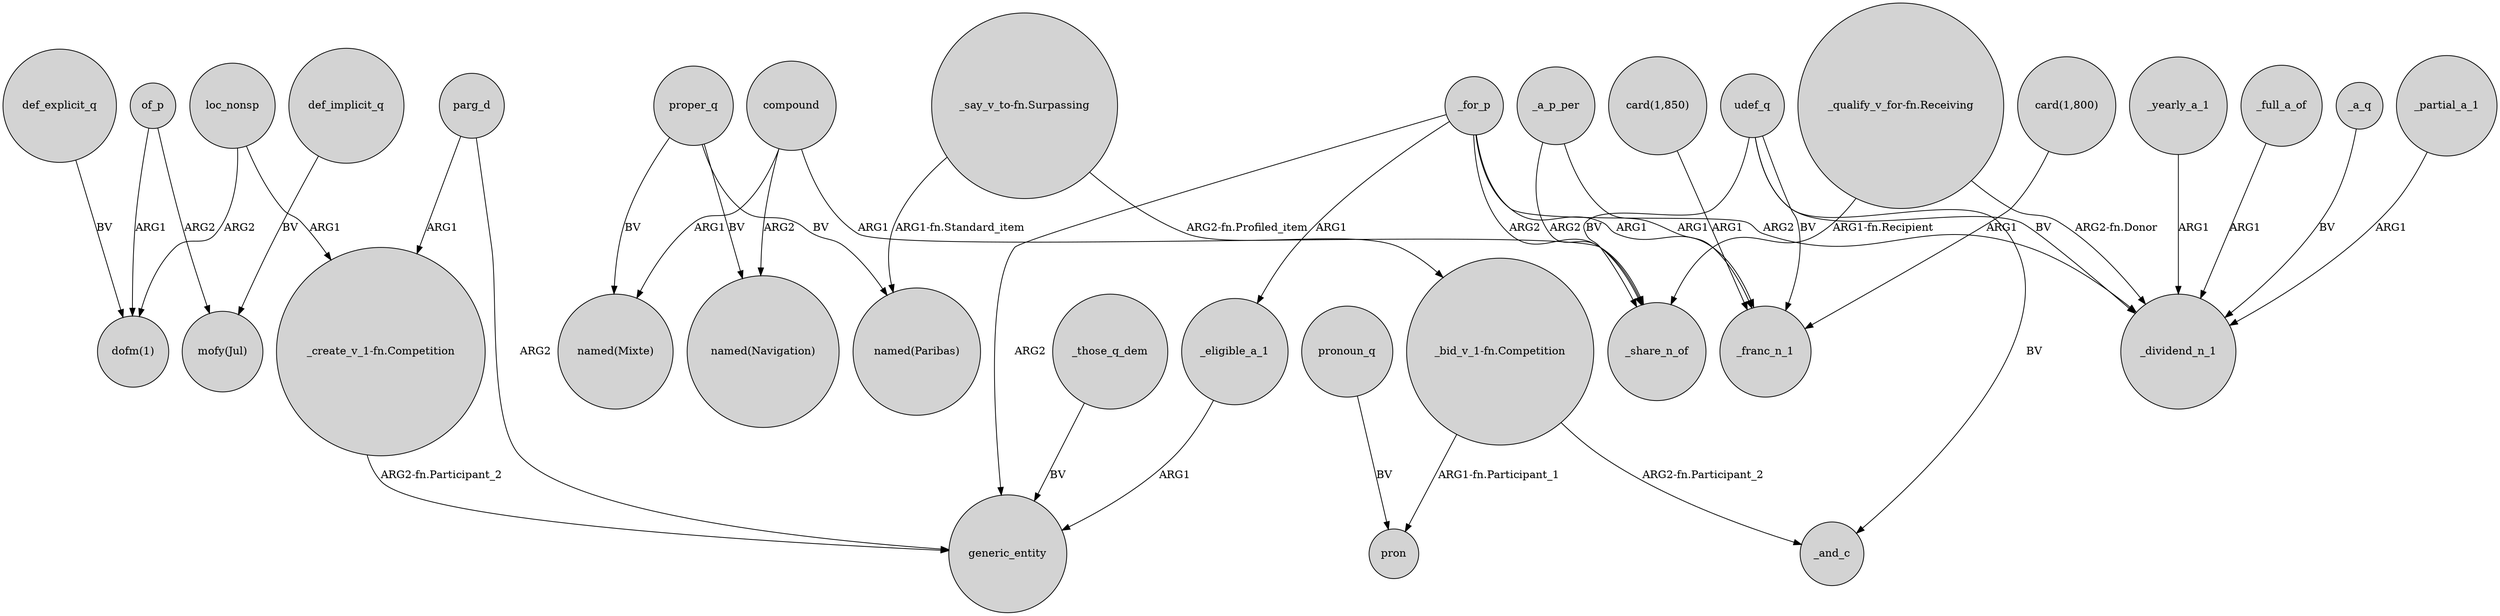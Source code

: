 digraph {
	node [shape=circle style=filled]
	udef_q -> _dividend_n_1 [label=BV]
	_those_q_dem -> generic_entity [label=BV]
	_for_p -> _share_n_of [label=ARG2]
	"_bid_v_1-fn.Competition" -> pron [label="ARG1-fn.Participant_1"]
	compound -> _share_n_of [label=ARG1]
	"_qualify_v_for-fn.Receiving" -> _share_n_of [label="ARG1-fn.Recipient"]
	proper_q -> "named(Paribas)" [label=BV]
	_for_p -> _dividend_n_1 [label=ARG2]
	proper_q -> "named(Navigation)" [label=BV]
	_full_a_of -> _dividend_n_1 [label=ARG1]
	_for_p -> generic_entity [label=ARG2]
	def_implicit_q -> "mofy(Jul)" [label=BV]
	"card(1,850)" -> _franc_n_1 [label=ARG1]
	compound -> "named(Navigation)" [label=ARG2]
	"_qualify_v_for-fn.Receiving" -> _dividend_n_1 [label="ARG2-fn.Donor"]
	loc_nonsp -> "dofm(1)" [label=ARG2]
	udef_q -> _and_c [label=BV]
	_for_p -> _franc_n_1 [label=ARG1]
	_a_q -> _dividend_n_1 [label=BV]
	proper_q -> "named(Mixte)" [label=BV]
	_partial_a_1 -> _dividend_n_1 [label=ARG1]
	pronoun_q -> pron [label=BV]
	"_say_v_to-fn.Surpassing" -> "named(Paribas)" [label="ARG1-fn.Standard_item"]
	compound -> "named(Mixte)" [label=ARG1]
	def_explicit_q -> "dofm(1)" [label=BV]
	loc_nonsp -> "_create_v_1-fn.Competition" [label=ARG1]
	_a_p_per -> _share_n_of [label=ARG2]
	udef_q -> _franc_n_1 [label=BV]
	"_bid_v_1-fn.Competition" -> _and_c [label="ARG2-fn.Participant_2"]
	_yearly_a_1 -> _dividend_n_1 [label=ARG1]
	_for_p -> _eligible_a_1 [label=ARG1]
	udef_q -> _share_n_of [label=BV]
	_eligible_a_1 -> generic_entity [label=ARG1]
	parg_d -> "_create_v_1-fn.Competition" [label=ARG1]
	"card(1,800)" -> _franc_n_1 [label=ARG1]
	of_p -> "mofy(Jul)" [label=ARG2]
	_a_p_per -> _franc_n_1 [label=ARG1]
	of_p -> "dofm(1)" [label=ARG1]
	"_say_v_to-fn.Surpassing" -> "_bid_v_1-fn.Competition" [label="ARG2-fn.Profiled_item"]
	"_create_v_1-fn.Competition" -> generic_entity [label="ARG2-fn.Participant_2"]
	parg_d -> generic_entity [label=ARG2]
}
